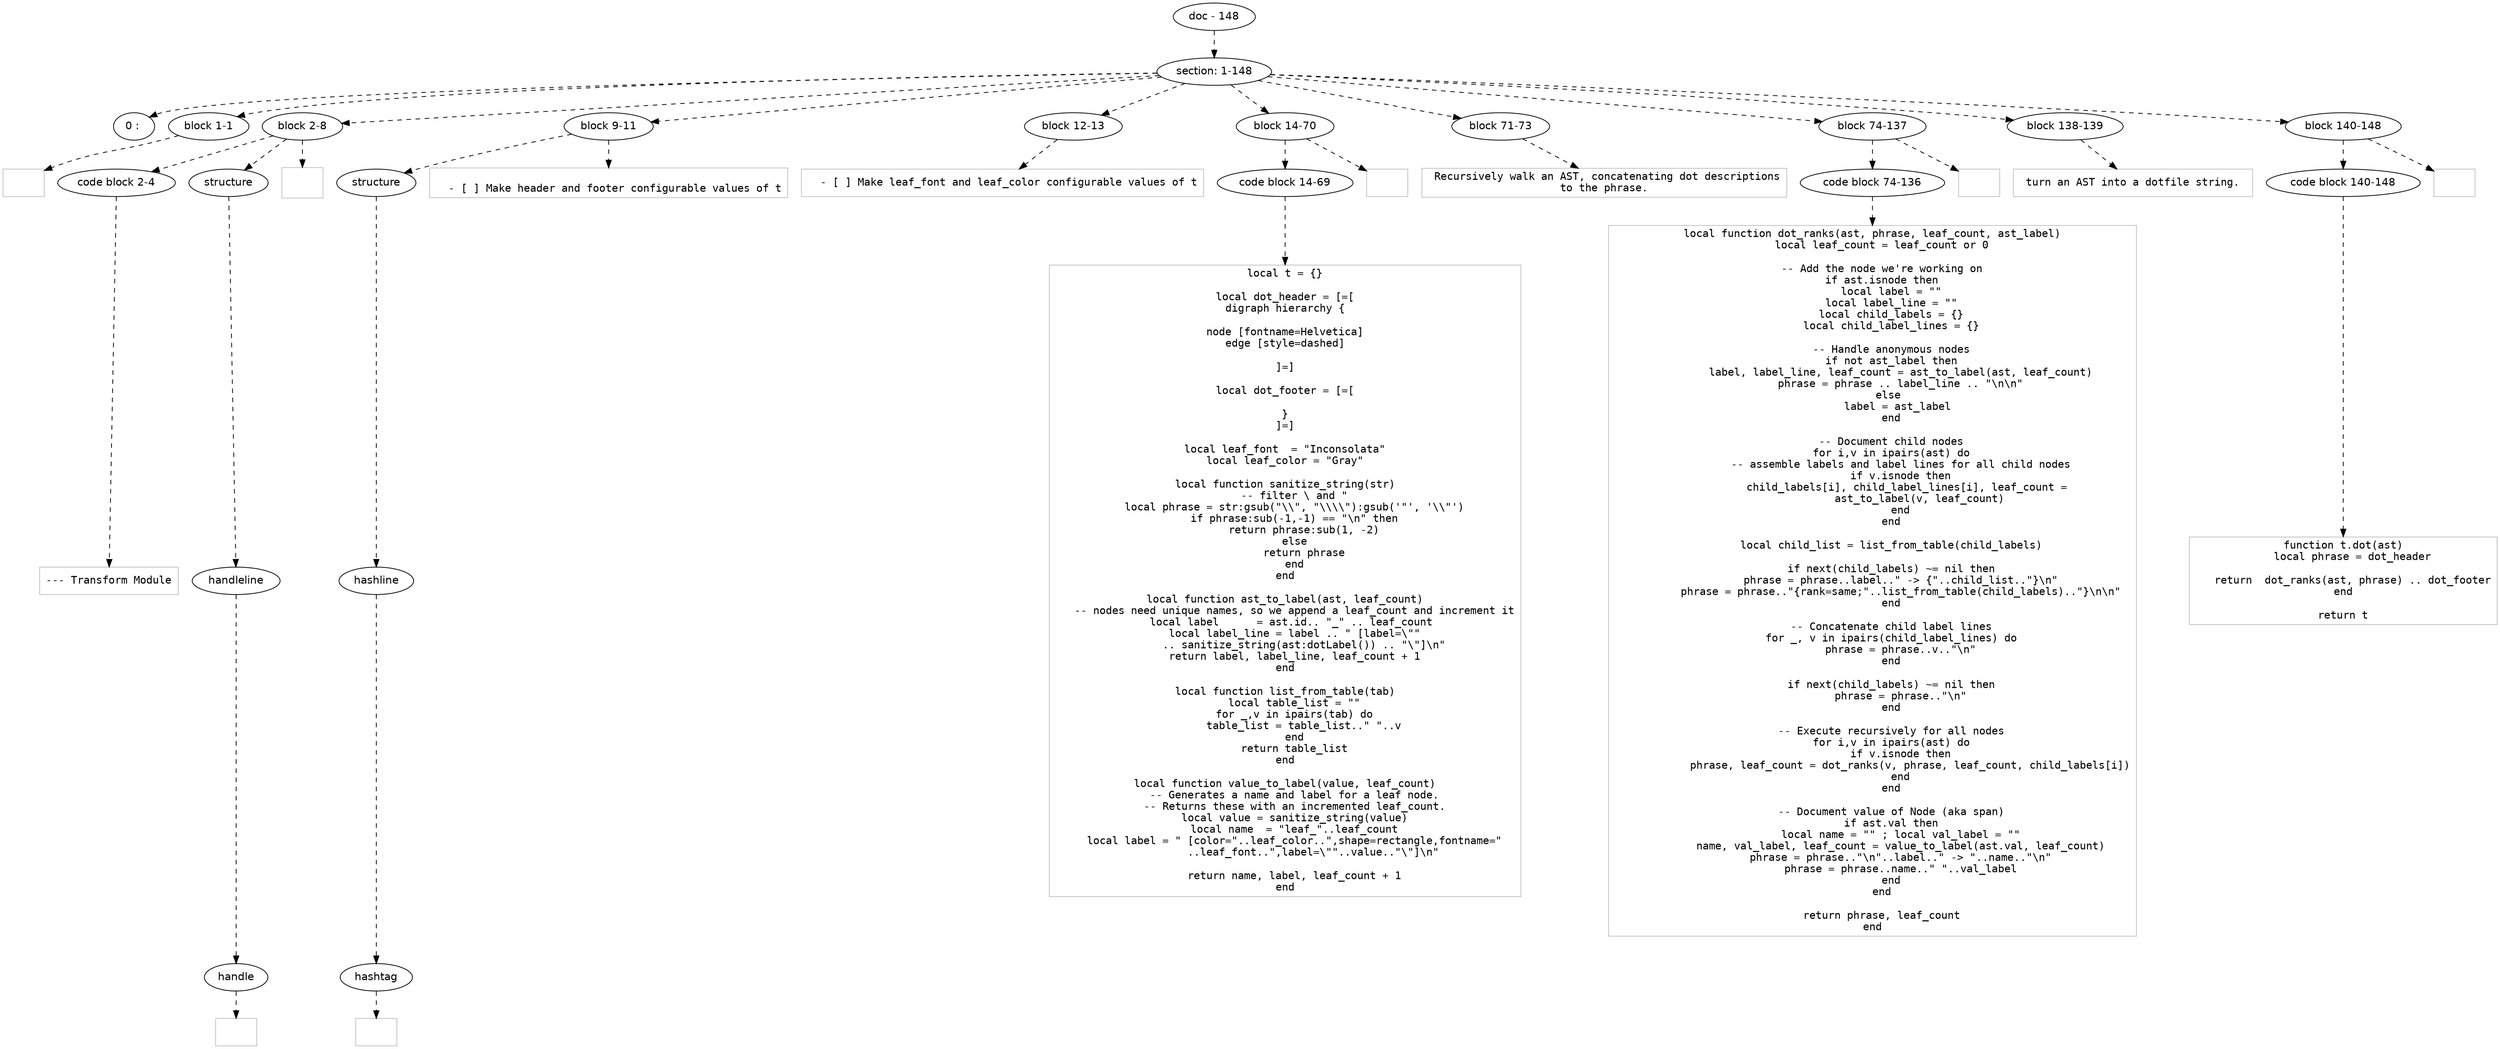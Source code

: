 digraph hierarchy {

node [fontname=Helvetica]
edge [style=dashed]

doc_0 [label="doc - 148"]


doc_0 -> { section_1}
{rank=same; section_1}

section_1 [label="section: 1-148"]


section_1 -> { header_2 block_3 block_4 block_5 block_6 block_7 block_8 block_9 block_10 block_11}
{rank=same; header_2 block_3 block_4 block_5 block_6 block_7 block_8 block_9 block_10 block_11}

header_2 [label="0 : "]

block_3 [label="block 1-1"]

block_4 [label="block 2-8"]

block_5 [label="block 9-11"]

block_6 [label="block 12-13"]

block_7 [label="block 14-70"]

block_8 [label="block 71-73"]

block_9 [label="block 74-137"]

block_10 [label="block 138-139"]

block_11 [label="block 140-148"]



block_3 -> leaf_12
leaf_12  [color=Gray,shape=rectangle,fontname=Inconsolata,label=""]
block_4 -> { codeblock_13 structure_14}
{rank=same; codeblock_13 structure_14}

codeblock_13 [label="code block 2-4"]

structure_14 [label="structure"]



codeblock_13 -> leaf_15
leaf_15  [color=Gray,shape=rectangle,fontname=Inconsolata,label="--- Transform Module"]
structure_14 -> { handleline_16}
{rank=same; handleline_16}

handleline_16 [label="handleline"]


handleline_16 -> { handle_17}
{rank=same; handle_17}

handle_17 [label="handle"]



handle_17 -> leaf_18
leaf_18  [color=Gray,shape=rectangle,fontname=Inconsolata,label=""]

block_4 -> leaf_19
leaf_19  [color=Gray,shape=rectangle,fontname=Inconsolata,label="

"]
block_5 -> { structure_20}
{rank=same; structure_20}

structure_20 [label="structure"]


structure_20 -> { hashline_21}
{rank=same; hashline_21}

hashline_21 [label="hashline"]


hashline_21 -> { hashtag_22}
{rank=same; hashtag_22}

hashtag_22 [label="hashtag"]



hashtag_22 -> leaf_23
leaf_23  [color=Gray,shape=rectangle,fontname=Inconsolata,label=""]

block_5 -> leaf_24
leaf_24  [color=Gray,shape=rectangle,fontname=Inconsolata,label="
  - [ ] Make header and footer configurable values of t"]

block_6 -> leaf_25
leaf_25  [color=Gray,shape=rectangle,fontname=Inconsolata,label="  - [ ] Make leaf_font and leaf_color configurable values of t
"]
block_7 -> { codeblock_26}
{rank=same; codeblock_26}

codeblock_26 [label="code block 14-69"]



codeblock_26 -> leaf_27
leaf_27  [color=Gray,shape=rectangle,fontname=Inconsolata,label="local t = {}

local dot_header = [=[
digraph hierarchy {

node [fontname=Helvetica]
edge [style=dashed]

]=]

local dot_footer = [=[

}
]=]

local leaf_font  = \"Inconsolata\"
local leaf_color = \"Gray\"

local function sanitize_string(str)
   -- filter \\ and \"
   local phrase = str:gsub(\"\\\\\", \"\\\\\\\\\"):gsub('\"', '\\\\\"')
   if phrase:sub(-1,-1) == \"\\n\" then
      return phrase:sub(1, -2)
   else
      return phrase
   end
end

local function ast_to_label(ast, leaf_count)
   -- nodes need unique names, so we append a leaf_count and increment it
   local label      = ast.id.. \"_\" .. leaf_count 
   local label_line = label .. \" [label=\\\"\"
      .. sanitize_string(ast:dotLabel()) .. \"\\\"]\\n\"
   return label, label_line, leaf_count + 1
end

local function list_from_table(tab)
   local table_list = \"\"
   for _,v in ipairs(tab) do
      table_list = table_list..\" \"..v
   end
   return table_list
end

local function value_to_label(value, leaf_count)
   -- Generates a name and label for a leaf node.
   -- Returns these with an incremented leaf_count.
   local value = sanitize_string(value)
   local name  = \"leaf_\"..leaf_count
   local label = \" [color=\"..leaf_color..\",shape=rectangle,fontname=\"
         ..leaf_font..\",label=\\\"\"..value..\"\\\"]\\n\"

   return name, label, leaf_count + 1
end"]

block_7 -> leaf_28
leaf_28  [color=Gray,shape=rectangle,fontname=Inconsolata,label=""]

block_8 -> leaf_29
leaf_29  [color=Gray,shape=rectangle,fontname=Inconsolata,label=" Recursively walk an AST, concatenating dot descriptions
 to the phrase. 
"]
block_9 -> { codeblock_30}
{rank=same; codeblock_30}

codeblock_30 [label="code block 74-136"]



codeblock_30 -> leaf_31
leaf_31  [color=Gray,shape=rectangle,fontname=Inconsolata,label="local function dot_ranks(ast, phrase, leaf_count, ast_label)
   local leaf_count = leaf_count or 0

   -- Add the node we're working on
   if ast.isnode then
      local label = \"\"
      local label_line = \"\"
      local child_labels = {}
      local child_label_lines = {}

      -- Handle anonymous nodes
      if not ast_label then
         label, label_line, leaf_count = ast_to_label(ast, leaf_count)
         phrase = phrase .. label_line .. \"\\n\\n\"
      else 
         label = ast_label 
      end

      -- Document child nodes
      for i,v in ipairs(ast) do
         -- assemble labels and label lines for all child nodes
         if v.isnode then
            child_labels[i], child_label_lines[i], leaf_count = 
               ast_to_label(v, leaf_count)
         end
      end

      local child_list = list_from_table(child_labels)

      if next(child_labels) ~= nil then
         phrase = phrase..label..\" -> {\"..child_list..\"}\\n\"
         phrase = phrase..\"{rank=same;\"..list_from_table(child_labels)..\"}\\n\\n\"
      end

      -- Concatenate child label lines
      for _, v in ipairs(child_label_lines) do
         phrase = phrase..v..\"\\n\"
      end

      if next(child_labels) ~= nil then
         phrase = phrase..\"\\n\"
      end

      -- Execute recursively for all nodes
      for i,v in ipairs(ast) do
         if v.isnode then
            phrase, leaf_count = dot_ranks(v, phrase, leaf_count, child_labels[i])
         end
      end

      -- Document value of Node (aka span)
      if ast.val then
         local name = \"\" ; local val_label = \"\"
         name, val_label, leaf_count = value_to_label(ast.val, leaf_count)
         phrase = phrase..\"\\n\"..label..\" -> \"..name..\"\\n\"
         phrase = phrase..name..\" \"..val_label
      end
   end

   return phrase, leaf_count
end"]

block_9 -> leaf_32
leaf_32  [color=Gray,shape=rectangle,fontname=Inconsolata,label=""]

block_10 -> leaf_33
leaf_33  [color=Gray,shape=rectangle,fontname=Inconsolata,label=" turn an AST into a dotfile string. 
"]
block_11 -> { codeblock_34}
{rank=same; codeblock_34}

codeblock_34 [label="code block 140-148"]



codeblock_34 -> leaf_35
leaf_35  [color=Gray,shape=rectangle,fontname=Inconsolata,label="function t.dot(ast)
   local phrase = dot_header

   return  dot_ranks(ast, phrase) .. dot_footer
end

return t"]

block_11 -> leaf_36
leaf_36  [color=Gray,shape=rectangle,fontname=Inconsolata,label=""]

}

